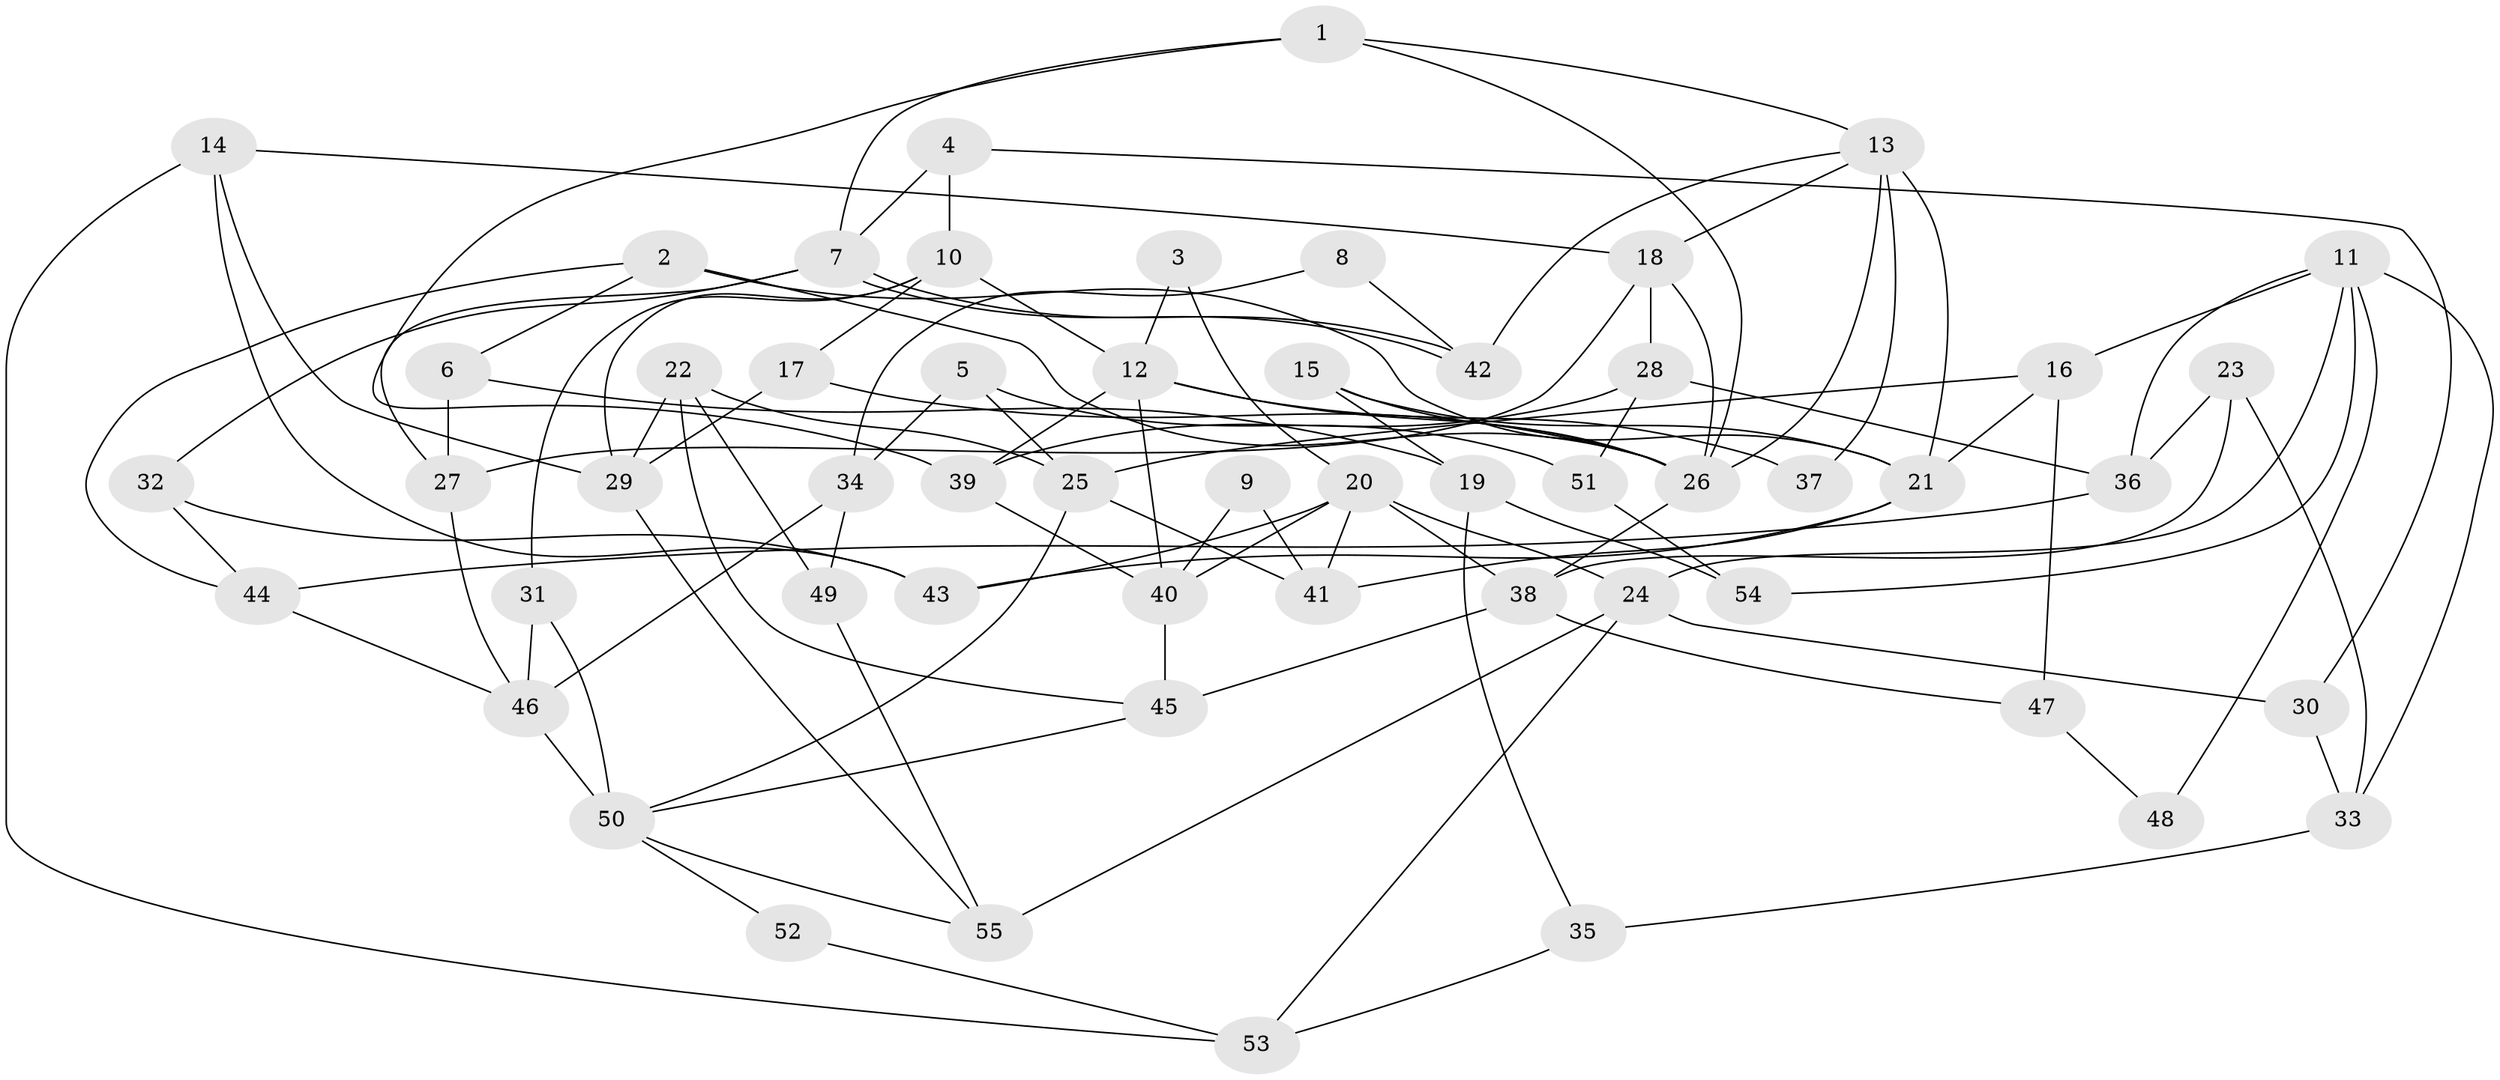 // Generated by graph-tools (version 1.1) at 2025/50/03/09/25 03:50:02]
// undirected, 55 vertices, 110 edges
graph export_dot {
graph [start="1"]
  node [color=gray90,style=filled];
  1;
  2;
  3;
  4;
  5;
  6;
  7;
  8;
  9;
  10;
  11;
  12;
  13;
  14;
  15;
  16;
  17;
  18;
  19;
  20;
  21;
  22;
  23;
  24;
  25;
  26;
  27;
  28;
  29;
  30;
  31;
  32;
  33;
  34;
  35;
  36;
  37;
  38;
  39;
  40;
  41;
  42;
  43;
  44;
  45;
  46;
  47;
  48;
  49;
  50;
  51;
  52;
  53;
  54;
  55;
  1 -- 26;
  1 -- 13;
  1 -- 7;
  1 -- 39;
  2 -- 21;
  2 -- 26;
  2 -- 6;
  2 -- 44;
  3 -- 20;
  3 -- 12;
  4 -- 10;
  4 -- 7;
  4 -- 30;
  5 -- 25;
  5 -- 51;
  5 -- 34;
  6 -- 19;
  6 -- 27;
  7 -- 42;
  7 -- 42;
  7 -- 27;
  7 -- 32;
  8 -- 42;
  8 -- 34;
  9 -- 41;
  9 -- 40;
  10 -- 12;
  10 -- 31;
  10 -- 17;
  10 -- 29;
  11 -- 24;
  11 -- 36;
  11 -- 16;
  11 -- 33;
  11 -- 48;
  11 -- 54;
  12 -- 39;
  12 -- 26;
  12 -- 37;
  12 -- 40;
  13 -- 26;
  13 -- 18;
  13 -- 21;
  13 -- 37;
  13 -- 42;
  14 -- 29;
  14 -- 18;
  14 -- 43;
  14 -- 53;
  15 -- 21;
  15 -- 26;
  15 -- 19;
  16 -- 21;
  16 -- 25;
  16 -- 47;
  17 -- 29;
  17 -- 26;
  18 -- 27;
  18 -- 26;
  18 -- 28;
  19 -- 35;
  19 -- 54;
  20 -- 43;
  20 -- 41;
  20 -- 24;
  20 -- 38;
  20 -- 40;
  21 -- 43;
  21 -- 41;
  22 -- 25;
  22 -- 29;
  22 -- 45;
  22 -- 49;
  23 -- 38;
  23 -- 36;
  23 -- 33;
  24 -- 30;
  24 -- 53;
  24 -- 55;
  25 -- 50;
  25 -- 41;
  26 -- 38;
  27 -- 46;
  28 -- 39;
  28 -- 36;
  28 -- 51;
  29 -- 55;
  30 -- 33;
  31 -- 50;
  31 -- 46;
  32 -- 44;
  32 -- 43;
  33 -- 35;
  34 -- 46;
  34 -- 49;
  35 -- 53;
  36 -- 44;
  38 -- 45;
  38 -- 47;
  39 -- 40;
  40 -- 45;
  44 -- 46;
  45 -- 50;
  46 -- 50;
  47 -- 48;
  49 -- 55;
  50 -- 55;
  50 -- 52;
  51 -- 54;
  52 -- 53;
}
